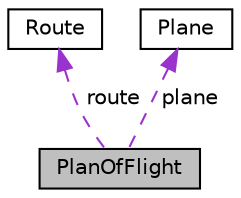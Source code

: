 digraph "PlanOfFlight"
{
  edge [fontname="Helvetica",fontsize="10",labelfontname="Helvetica",labelfontsize="10"];
  node [fontname="Helvetica",fontsize="10",shape=record];
  Node1 [label="PlanOfFlight",height=0.2,width=0.4,color="black", fillcolor="grey75", style="filled", fontcolor="black"];
  Node2 -> Node1 [dir="back",color="darkorchid3",fontsize="10",style="dashed",label=" route" ];
  Node2 [label="Route",height=0.2,width=0.4,color="black", fillcolor="white", style="filled",URL="$class_route.html"];
  Node3 -> Node1 [dir="back",color="darkorchid3",fontsize="10",style="dashed",label=" plane" ];
  Node3 [label="Plane",height=0.2,width=0.4,color="black", fillcolor="white", style="filled",URL="$class_plane.html"];
}
